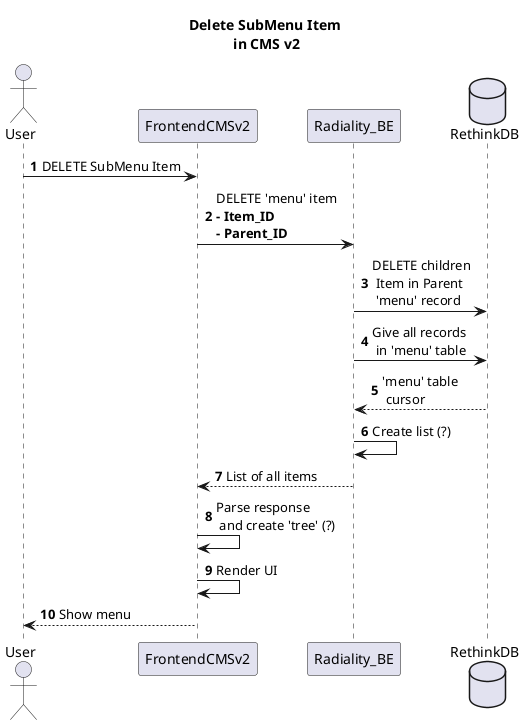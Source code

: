 @startuml
autonumber
title Delete SubMenu Item\n in CMS v2

actor User
participant FrontendCMSv2
participant Radiality_BE
database RethinkDB

User -> FrontendCMSv2 : DELETE SubMenu Item
FrontendCMSv2 -> Radiality_BE : DELETE 'menu' item\n<b>- Item_ID\n<b>- Parent_ID
Radiality_BE -> RethinkDB : DELETE children\n Item in Parent\n 'menu' record
Radiality_BE -> RethinkDB : Give all records\n in 'menu' table
RethinkDB --> Radiality_BE : 'menu' table\n cursor
Radiality_BE -> Radiality_BE : Create list (?)
Radiality_BE --> FrontendCMSv2 : List of all items
FrontendCMSv2 -> FrontendCMSv2 : Parse response\n and create 'tree' (?)
FrontendCMSv2 -> FrontendCMSv2 : Render UI
FrontendCMSv2 --> User : Show menu

@enduml